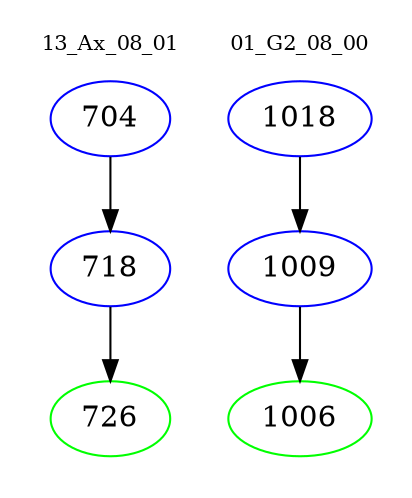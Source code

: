 digraph{
subgraph cluster_0 {
color = white
label = "13_Ax_08_01";
fontsize=10;
T0_704 [label="704", color="blue"]
T0_704 -> T0_718 [color="black"]
T0_718 [label="718", color="blue"]
T0_718 -> T0_726 [color="black"]
T0_726 [label="726", color="green"]
}
subgraph cluster_1 {
color = white
label = "01_G2_08_00";
fontsize=10;
T1_1018 [label="1018", color="blue"]
T1_1018 -> T1_1009 [color="black"]
T1_1009 [label="1009", color="blue"]
T1_1009 -> T1_1006 [color="black"]
T1_1006 [label="1006", color="green"]
}
}
